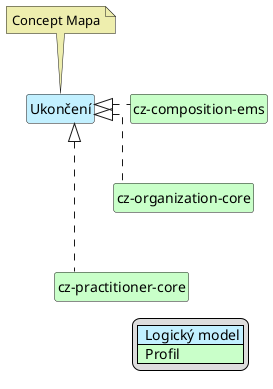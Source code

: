 @startuml
hide circle
hide stereotype
hide members
hide methods
skinparam linetype ortho
skinparam class {
BackgroundColor<<LogicalModel>> #APPLICATION
BackgroundColor<<Profile>> #TECHNOLOGY
}
legend right
| <#APPLICATION>  Logický model |
| <#TECHNOLOGY>  Profil |
endlegend

class "Ukončení" <<LogicalModel>> [[StructureDefinition-LogEndOfCareCz.html]]
note top #EEEEAE [[ConceptMap-EndOfCare2FHIR-cz.html]]
Concept Mapa
endnote

class "cz-composition-ems" <<Profile>> [[StructureDefinition-cz-composition-ems.html]]
class "cz-organization-core" <<Profile>> [[https://build.fhir.org/ig/HL7-cz/cz-core/StructureDefinition-cz-organization-core.html]]
class "cz-practitioner-core" <<Profile>> [[https://build.fhir.org/ig/HL7-cz/cz-core/StructureDefinition-cz-practitioner-core.html]]

"Ukončení" <|. "cz-composition-ems"
"Ukončení" <|. "cz-organization-core"
"Ukončení" <|. "cz-practitioner-core"

"cz-composition-ems" -d[hidden]-> "cz-organization-core"
"cz-organization-core" -d[hidden]-> "cz-practitioner-core"

@enduml
